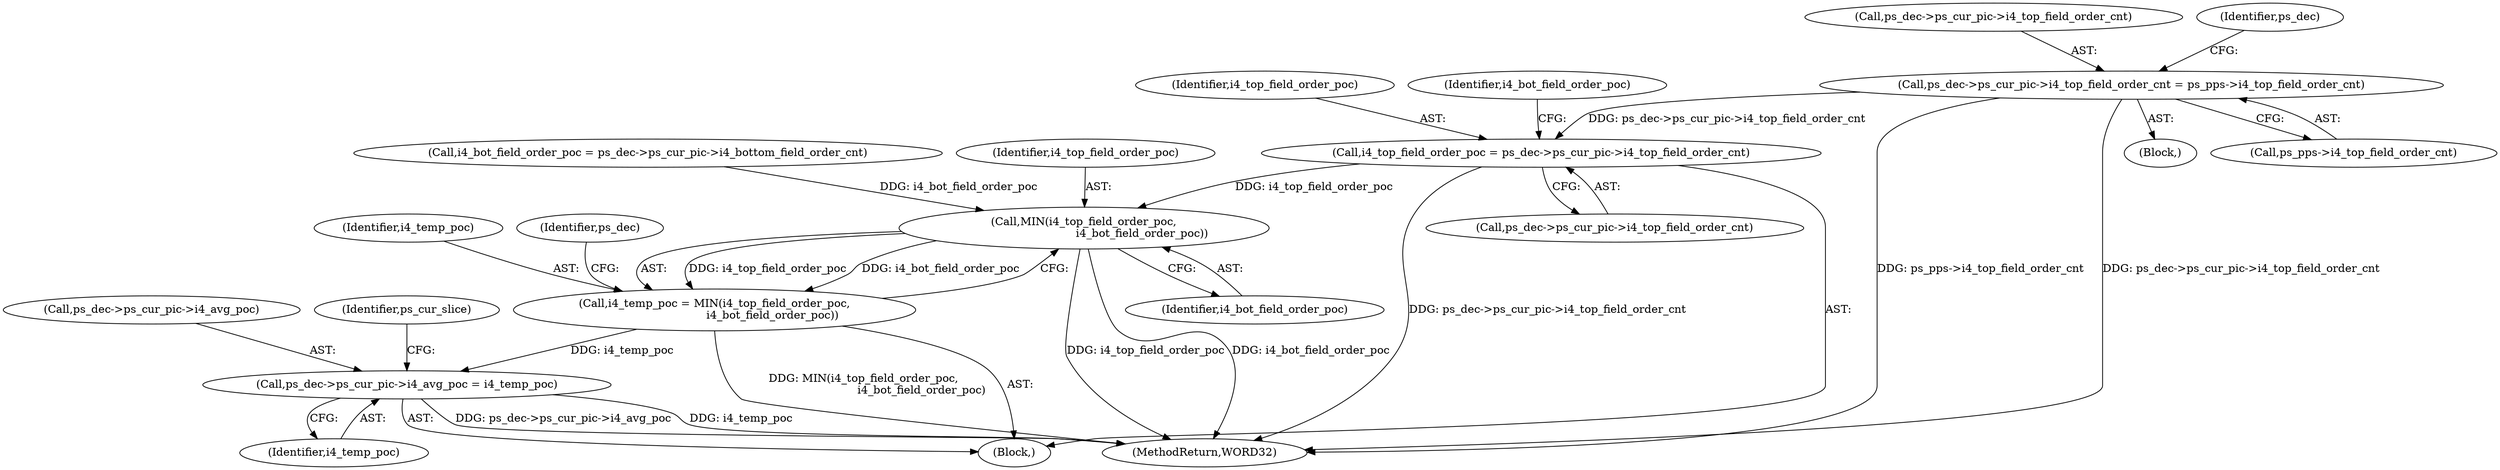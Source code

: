 digraph "0_Android_e629194c62a9a129ce378e08cb1059a8a53f1795_2@pointer" {
"1001158" [label="(Call,ps_dec->ps_cur_pic->i4_top_field_order_cnt = ps_pps->i4_top_field_order_cnt)"];
"1001280" [label="(Call,i4_top_field_order_poc = ps_dec->ps_cur_pic->i4_top_field_order_cnt)"];
"1001296" [label="(Call,MIN(i4_top_field_order_poc,\n                                 i4_bot_field_order_poc))"];
"1001294" [label="(Call,i4_temp_poc = MIN(i4_top_field_order_poc,\n                                 i4_bot_field_order_poc))"];
"1001299" [label="(Call,ps_dec->ps_cur_pic->i4_avg_poc = i4_temp_poc)"];
"1001300" [label="(Call,ps_dec->ps_cur_pic->i4_avg_poc)"];
"1001295" [label="(Identifier,i4_temp_poc)"];
"1001305" [label="(Identifier,i4_temp_poc)"];
"1002052" [label="(MethodReturn,WORD32)"];
"1001308" [label="(Identifier,ps_cur_slice)"];
"1001298" [label="(Identifier,i4_bot_field_order_poc)"];
"1001282" [label="(Call,ps_dec->ps_cur_pic->i4_top_field_order_cnt)"];
"1001159" [label="(Call,ps_dec->ps_cur_pic->i4_top_field_order_cnt)"];
"1001281" [label="(Identifier,i4_top_field_order_poc)"];
"1001288" [label="(Identifier,i4_bot_field_order_poc)"];
"1000138" [label="(Block,)"];
"1001164" [label="(Call,ps_pps->i4_top_field_order_cnt)"];
"1001294" [label="(Call,i4_temp_poc = MIN(i4_top_field_order_poc,\n                                 i4_bot_field_order_poc))"];
"1001170" [label="(Identifier,ps_dec)"];
"1001296" [label="(Call,MIN(i4_top_field_order_poc,\n                                 i4_bot_field_order_poc))"];
"1001280" [label="(Call,i4_top_field_order_poc = ps_dec->ps_cur_pic->i4_top_field_order_cnt)"];
"1001302" [label="(Identifier,ps_dec)"];
"1001287" [label="(Call,i4_bot_field_order_poc = ps_dec->ps_cur_pic->i4_bottom_field_order_cnt)"];
"1001158" [label="(Call,ps_dec->ps_cur_pic->i4_top_field_order_cnt = ps_pps->i4_top_field_order_cnt)"];
"1001206" [label="(Block,)"];
"1001299" [label="(Call,ps_dec->ps_cur_pic->i4_avg_poc = i4_temp_poc)"];
"1001297" [label="(Identifier,i4_top_field_order_poc)"];
"1001158" -> "1000138"  [label="AST: "];
"1001158" -> "1001164"  [label="CFG: "];
"1001159" -> "1001158"  [label="AST: "];
"1001164" -> "1001158"  [label="AST: "];
"1001170" -> "1001158"  [label="CFG: "];
"1001158" -> "1002052"  [label="DDG: ps_pps->i4_top_field_order_cnt"];
"1001158" -> "1002052"  [label="DDG: ps_dec->ps_cur_pic->i4_top_field_order_cnt"];
"1001158" -> "1001280"  [label="DDG: ps_dec->ps_cur_pic->i4_top_field_order_cnt"];
"1001280" -> "1001206"  [label="AST: "];
"1001280" -> "1001282"  [label="CFG: "];
"1001281" -> "1001280"  [label="AST: "];
"1001282" -> "1001280"  [label="AST: "];
"1001288" -> "1001280"  [label="CFG: "];
"1001280" -> "1002052"  [label="DDG: ps_dec->ps_cur_pic->i4_top_field_order_cnt"];
"1001280" -> "1001296"  [label="DDG: i4_top_field_order_poc"];
"1001296" -> "1001294"  [label="AST: "];
"1001296" -> "1001298"  [label="CFG: "];
"1001297" -> "1001296"  [label="AST: "];
"1001298" -> "1001296"  [label="AST: "];
"1001294" -> "1001296"  [label="CFG: "];
"1001296" -> "1002052"  [label="DDG: i4_top_field_order_poc"];
"1001296" -> "1002052"  [label="DDG: i4_bot_field_order_poc"];
"1001296" -> "1001294"  [label="DDG: i4_top_field_order_poc"];
"1001296" -> "1001294"  [label="DDG: i4_bot_field_order_poc"];
"1001287" -> "1001296"  [label="DDG: i4_bot_field_order_poc"];
"1001294" -> "1001206"  [label="AST: "];
"1001295" -> "1001294"  [label="AST: "];
"1001302" -> "1001294"  [label="CFG: "];
"1001294" -> "1002052"  [label="DDG: MIN(i4_top_field_order_poc,\n                                 i4_bot_field_order_poc)"];
"1001294" -> "1001299"  [label="DDG: i4_temp_poc"];
"1001299" -> "1001206"  [label="AST: "];
"1001299" -> "1001305"  [label="CFG: "];
"1001300" -> "1001299"  [label="AST: "];
"1001305" -> "1001299"  [label="AST: "];
"1001308" -> "1001299"  [label="CFG: "];
"1001299" -> "1002052"  [label="DDG: ps_dec->ps_cur_pic->i4_avg_poc"];
"1001299" -> "1002052"  [label="DDG: i4_temp_poc"];
}
